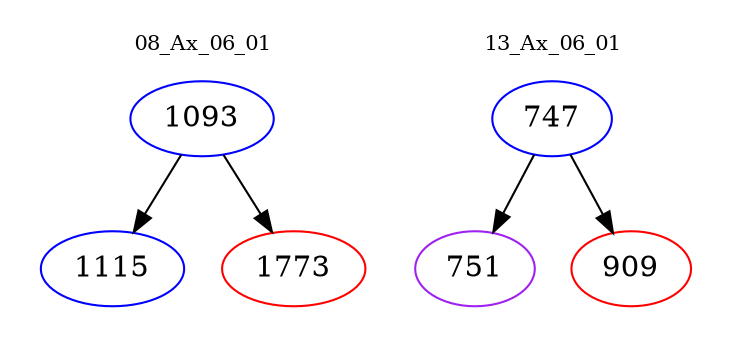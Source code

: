 digraph{
subgraph cluster_0 {
color = white
label = "08_Ax_06_01";
fontsize=10;
T0_1093 [label="1093", color="blue"]
T0_1093 -> T0_1115 [color="black"]
T0_1115 [label="1115", color="blue"]
T0_1093 -> T0_1773 [color="black"]
T0_1773 [label="1773", color="red"]
}
subgraph cluster_1 {
color = white
label = "13_Ax_06_01";
fontsize=10;
T1_747 [label="747", color="blue"]
T1_747 -> T1_751 [color="black"]
T1_751 [label="751", color="purple"]
T1_747 -> T1_909 [color="black"]
T1_909 [label="909", color="red"]
}
}
